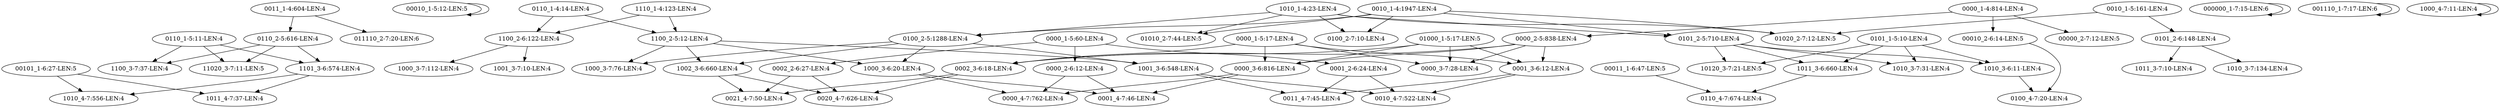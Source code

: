 digraph G {
    "0110_1-5:11-LEN:4" -> "11020_3-7:11-LEN:5";
    "0110_1-5:11-LEN:4" -> "1101_3-6:574-LEN:4";
    "0110_1-5:11-LEN:4" -> "1100_3-7:37-LEN:4";
    "00010_1-5:12-LEN:5" -> "00010_1-5:12-LEN:5";
    "1000_3-6:20-LEN:4" -> "0000_4-7:762-LEN:4";
    "1000_3-6:20-LEN:4" -> "0001_4-7:46-LEN:4";
    "0101_2-5:710-LEN:4" -> "1011_3-6:660-LEN:4";
    "0101_2-5:710-LEN:4" -> "10120_3-7:21-LEN:5";
    "0101_2-5:710-LEN:4" -> "1010_3-6:11-LEN:4";
    "0101_2-5:710-LEN:4" -> "1010_3-7:31-LEN:4";
    "0000_3-6:816-LEN:4" -> "0000_4-7:762-LEN:4";
    "0000_3-6:816-LEN:4" -> "0001_4-7:46-LEN:4";
    "00101_1-6:27-LEN:5" -> "1010_4-7:556-LEN:4";
    "00101_1-6:27-LEN:5" -> "1011_4-7:37-LEN:4";
    "00011_1-6:47-LEN:5" -> "0110_4-7:674-LEN:4";
    "0011_1-4:604-LEN:4" -> "011110_2-7:20-LEN:6";
    "0011_1-4:604-LEN:4" -> "0110_2-5:616-LEN:4";
    "0110_1-4:14-LEN:4" -> "1100_2-5:12-LEN:4";
    "0110_1-4:14-LEN:4" -> "1100_2-6:122-LEN:4";
    "1001_3-6:548-LEN:4" -> "0011_4-7:45-LEN:4";
    "1001_3-6:548-LEN:4" -> "0010_4-7:522-LEN:4";
    "1011_3-6:660-LEN:4" -> "0110_4-7:674-LEN:4";
    "0002_2-6:27-LEN:4" -> "0021_4-7:50-LEN:4";
    "0002_2-6:27-LEN:4" -> "0020_4-7:626-LEN:4";
    "0001_3-6:12-LEN:4" -> "0011_4-7:45-LEN:4";
    "0001_3-6:12-LEN:4" -> "0010_4-7:522-LEN:4";
    "00010_2-6:14-LEN:5" -> "0100_4-7:20-LEN:4";
    "1101_3-6:574-LEN:4" -> "1010_4-7:556-LEN:4";
    "1101_3-6:574-LEN:4" -> "1011_4-7:37-LEN:4";
    "000000_1-7:15-LEN:6" -> "000000_1-7:15-LEN:6";
    "1010_3-6:11-LEN:4" -> "0100_4-7:20-LEN:4";
    "0002_3-6:18-LEN:4" -> "0021_4-7:50-LEN:4";
    "0002_3-6:18-LEN:4" -> "0020_4-7:626-LEN:4";
    "0000_1-4:814-LEN:4" -> "00010_2-6:14-LEN:5";
    "0000_1-4:814-LEN:4" -> "00000_2-7:12-LEN:5";
    "0000_1-4:814-LEN:4" -> "0000_2-5:838-LEN:4";
    "0101_1-5:10-LEN:4" -> "1011_3-6:660-LEN:4";
    "0101_1-5:10-LEN:4" -> "10120_3-7:21-LEN:5";
    "0101_1-5:10-LEN:4" -> "1010_3-6:11-LEN:4";
    "0101_1-5:10-LEN:4" -> "1010_3-7:31-LEN:4";
    "0000_1-5:60-LEN:4" -> "0002_2-6:27-LEN:4";
    "0000_1-5:60-LEN:4" -> "0001_2-6:24-LEN:4";
    "0000_1-5:60-LEN:4" -> "0000_2-6:12-LEN:4";
    "1110_1-4:123-LEN:4" -> "1100_2-5:12-LEN:4";
    "1110_1-4:123-LEN:4" -> "1100_2-6:122-LEN:4";
    "01000_1-5:17-LEN:5" -> "0000_3-6:816-LEN:4";
    "01000_1-5:17-LEN:5" -> "0001_3-6:12-LEN:4";
    "01000_1-5:17-LEN:5" -> "0002_3-6:18-LEN:4";
    "01000_1-5:17-LEN:5" -> "0000_3-7:28-LEN:4";
    "0000_1-5:17-LEN:4" -> "0000_3-6:816-LEN:4";
    "0000_1-5:17-LEN:4" -> "0001_3-6:12-LEN:4";
    "0000_1-5:17-LEN:4" -> "0002_3-6:18-LEN:4";
    "0000_1-5:17-LEN:4" -> "0000_3-7:28-LEN:4";
    "1002_3-6:660-LEN:4" -> "0021_4-7:50-LEN:4";
    "1002_3-6:660-LEN:4" -> "0020_4-7:626-LEN:4";
    "0001_2-6:24-LEN:4" -> "0011_4-7:45-LEN:4";
    "0001_2-6:24-LEN:4" -> "0010_4-7:522-LEN:4";
    "1010_1-4:23-LEN:4" -> "0101_2-5:710-LEN:4";
    "1010_1-4:23-LEN:4" -> "01010_2-7:44-LEN:5";
    "1010_1-4:23-LEN:4" -> "0100_2-7:10-LEN:4";
    "1010_1-4:23-LEN:4" -> "0100_2-5:1288-LEN:4";
    "1010_1-4:23-LEN:4" -> "01020_2-7:12-LEN:5";
    "001110_1-7:17-LEN:6" -> "001110_1-7:17-LEN:6";
    "1100_2-5:12-LEN:4" -> "1000_3-6:20-LEN:4";
    "1100_2-5:12-LEN:4" -> "1000_3-7:76-LEN:4";
    "1100_2-5:12-LEN:4" -> "1001_3-6:548-LEN:4";
    "1100_2-5:12-LEN:4" -> "1002_3-6:660-LEN:4";
    "0101_2-6:148-LEN:4" -> "1010_3-7:134-LEN:4";
    "0101_2-6:148-LEN:4" -> "1011_3-7:10-LEN:4";
    "0010_1-5:161-LEN:4" -> "01020_2-7:12-LEN:5";
    "0010_1-5:161-LEN:4" -> "0101_2-6:148-LEN:4";
    "0100_2-5:1288-LEN:4" -> "1000_3-6:20-LEN:4";
    "0100_2-5:1288-LEN:4" -> "1000_3-7:76-LEN:4";
    "0100_2-5:1288-LEN:4" -> "1001_3-6:548-LEN:4";
    "0100_2-5:1288-LEN:4" -> "1002_3-6:660-LEN:4";
    "0000_2-6:12-LEN:4" -> "0000_4-7:762-LEN:4";
    "0000_2-6:12-LEN:4" -> "0001_4-7:46-LEN:4";
    "1100_2-6:122-LEN:4" -> "1000_3-7:112-LEN:4";
    "1100_2-6:122-LEN:4" -> "1001_3-7:10-LEN:4";
    "0000_2-5:838-LEN:4" -> "0000_3-6:816-LEN:4";
    "0000_2-5:838-LEN:4" -> "0001_3-6:12-LEN:4";
    "0000_2-5:838-LEN:4" -> "0002_3-6:18-LEN:4";
    "0000_2-5:838-LEN:4" -> "0000_3-7:28-LEN:4";
    "0110_2-5:616-LEN:4" -> "11020_3-7:11-LEN:5";
    "0110_2-5:616-LEN:4" -> "1101_3-6:574-LEN:4";
    "0110_2-5:616-LEN:4" -> "1100_3-7:37-LEN:4";
    "0010_1-4:1947-LEN:4" -> "0101_2-5:710-LEN:4";
    "0010_1-4:1947-LEN:4" -> "01010_2-7:44-LEN:5";
    "0010_1-4:1947-LEN:4" -> "0100_2-7:10-LEN:4";
    "0010_1-4:1947-LEN:4" -> "0100_2-5:1288-LEN:4";
    "0010_1-4:1947-LEN:4" -> "01020_2-7:12-LEN:5";
    "1000_4-7:11-LEN:4" -> "1000_4-7:11-LEN:4";
}
